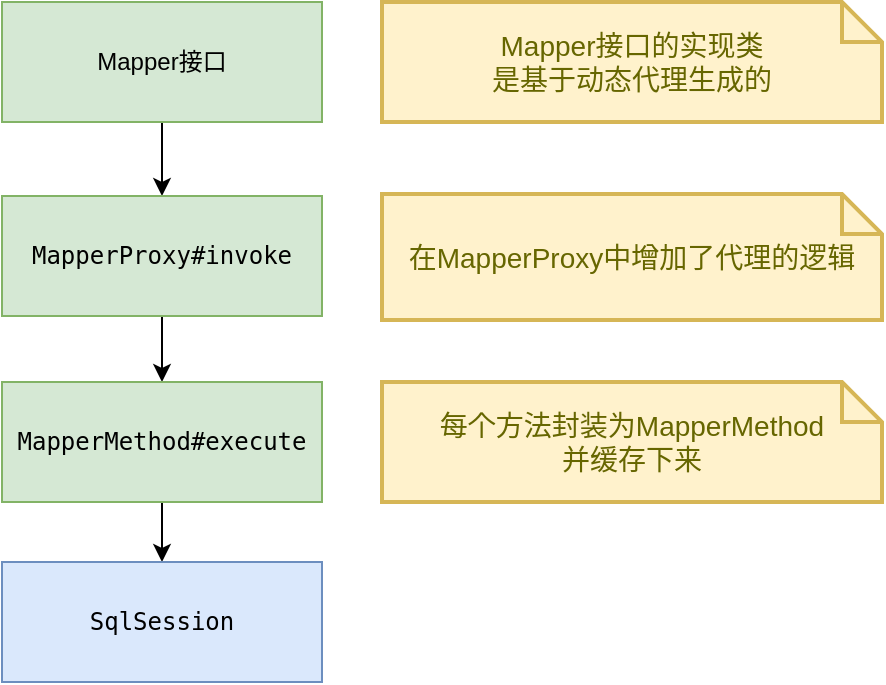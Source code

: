 <mxfile version="15.8.4" type="device"><diagram id="-gckJhBNkSAt5Tofe0DK" name="第 1 页"><mxGraphModel dx="946" dy="625" grid="1" gridSize="10" guides="1" tooltips="1" connect="1" arrows="1" fold="1" page="1" pageScale="1" pageWidth="827" pageHeight="1169" math="0" shadow="0"><root><mxCell id="0"/><mxCell id="1" parent="0"/><mxCell id="4Js4p8RpodS3tsLMKey5-11" value="" style="edgeStyle=orthogonalEdgeStyle;rounded=0;orthogonalLoop=1;jettySize=auto;html=1;" edge="1" parent="1" source="4Js4p8RpodS3tsLMKey5-1" target="4Js4p8RpodS3tsLMKey5-2"><mxGeometry relative="1" as="geometry"/></mxCell><mxCell id="4Js4p8RpodS3tsLMKey5-1" value="Mapper接口" style="rounded=0;whiteSpace=wrap;html=1;fillColor=#d5e8d4;strokeColor=#82b366;" vertex="1" parent="1"><mxGeometry x="80" y="170" width="160" height="60" as="geometry"/></mxCell><mxCell id="4Js4p8RpodS3tsLMKey5-6" style="edgeStyle=orthogonalEdgeStyle;rounded=0;orthogonalLoop=1;jettySize=auto;html=1;exitX=0.5;exitY=1;exitDx=0;exitDy=0;entryX=0.5;entryY=0;entryDx=0;entryDy=0;" edge="1" parent="1" source="4Js4p8RpodS3tsLMKey5-2" target="4Js4p8RpodS3tsLMKey5-3"><mxGeometry relative="1" as="geometry"/></mxCell><mxCell id="4Js4p8RpodS3tsLMKey5-2" value="&lt;pre&gt;MapperProxy#invoke&lt;/pre&gt;" style="rounded=0;whiteSpace=wrap;html=1;fillColor=#d5e8d4;strokeColor=#82b366;" vertex="1" parent="1"><mxGeometry x="80" y="267" width="160" height="60" as="geometry"/></mxCell><mxCell id="4Js4p8RpodS3tsLMKey5-7" style="edgeStyle=orthogonalEdgeStyle;rounded=0;orthogonalLoop=1;jettySize=auto;html=1;exitX=0.5;exitY=1;exitDx=0;exitDy=0;entryX=0.5;entryY=0;entryDx=0;entryDy=0;" edge="1" parent="1" source="4Js4p8RpodS3tsLMKey5-3" target="4Js4p8RpodS3tsLMKey5-4"><mxGeometry relative="1" as="geometry"/></mxCell><mxCell id="4Js4p8RpodS3tsLMKey5-3" value="&lt;pre&gt;&lt;pre&gt;MapperMethod#execute&lt;/pre&gt;&lt;/pre&gt;" style="rounded=0;whiteSpace=wrap;html=1;fillColor=#d5e8d4;strokeColor=#82b366;" vertex="1" parent="1"><mxGeometry x="80" y="360" width="160" height="60" as="geometry"/></mxCell><mxCell id="4Js4p8RpodS3tsLMKey5-4" value="&lt;pre&gt;&lt;pre&gt;&lt;pre&gt;SqlSession&lt;/pre&gt;&lt;/pre&gt;&lt;/pre&gt;" style="rounded=0;whiteSpace=wrap;html=1;fillColor=#dae8fc;strokeColor=#6c8ebf;" vertex="1" parent="1"><mxGeometry x="80" y="450" width="160" height="60" as="geometry"/></mxCell><mxCell id="4Js4p8RpodS3tsLMKey5-8" value="Mapper接口的实现类&lt;br&gt;是基于动态代理生成的" style="shape=note;strokeWidth=2;fontSize=14;size=20;whiteSpace=wrap;html=1;fillColor=#fff2cc;strokeColor=#d6b656;fontColor=#666600;" vertex="1" parent="1"><mxGeometry x="270" y="170" width="250" height="60" as="geometry"/></mxCell><mxCell id="4Js4p8RpodS3tsLMKey5-9" value="在MapperProxy中增加了代理的逻辑" style="shape=note;strokeWidth=2;fontSize=14;size=20;whiteSpace=wrap;html=1;fillColor=#fff2cc;strokeColor=#d6b656;fontColor=#666600;" vertex="1" parent="1"><mxGeometry x="270" y="266" width="250" height="63" as="geometry"/></mxCell><mxCell id="4Js4p8RpodS3tsLMKey5-10" value="每个方法封装为MapperMethod&lt;br&gt;并缓存下来" style="shape=note;strokeWidth=2;fontSize=14;size=20;whiteSpace=wrap;html=1;fillColor=#fff2cc;strokeColor=#d6b656;fontColor=#666600;" vertex="1" parent="1"><mxGeometry x="270" y="360" width="250" height="60" as="geometry"/></mxCell></root></mxGraphModel></diagram></mxfile>